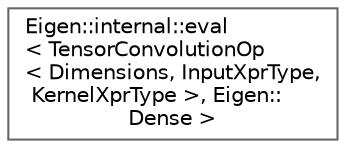 digraph "类继承关系图"
{
 // LATEX_PDF_SIZE
  bgcolor="transparent";
  edge [fontname=Helvetica,fontsize=10,labelfontname=Helvetica,labelfontsize=10];
  node [fontname=Helvetica,fontsize=10,shape=box,height=0.2,width=0.4];
  rankdir="LR";
  Node0 [id="Node000000",label="Eigen::internal::eval\l\< TensorConvolutionOp\l\< Dimensions, InputXprType,\l KernelXprType \>, Eigen::\lDense \>",height=0.2,width=0.4,color="grey40", fillcolor="white", style="filled",URL="$struct_eigen_1_1internal_1_1eval_3_01_tensor_convolution_op_3_01_dimensions_00_01_input_xpr_type57757a1b6151765c50323fde8ef0519e.html",tooltip=" "];
}
